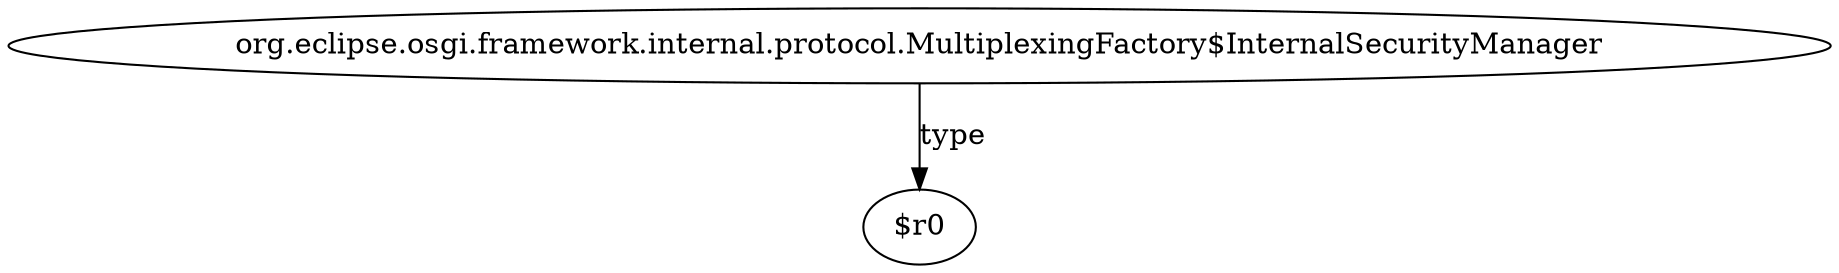digraph g {
0[label="org.eclipse.osgi.framework.internal.protocol.MultiplexingFactory$InternalSecurityManager"]
1[label="$r0"]
0->1[label="type"]
}